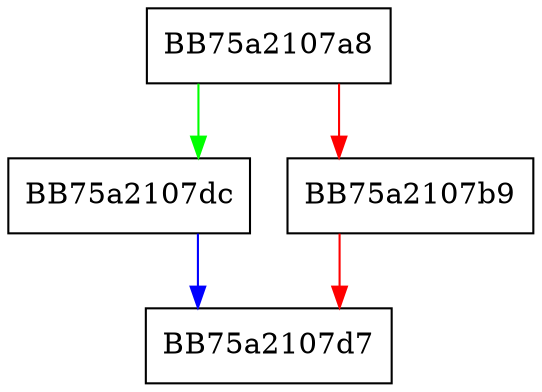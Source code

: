 digraph snidsearchrecidex {
  node [shape="box"];
  graph [splines=ortho];
  BB75a2107a8 -> BB75a2107dc [color="green"];
  BB75a2107a8 -> BB75a2107b9 [color="red"];
  BB75a2107b9 -> BB75a2107d7 [color="red"];
  BB75a2107dc -> BB75a2107d7 [color="blue"];
}